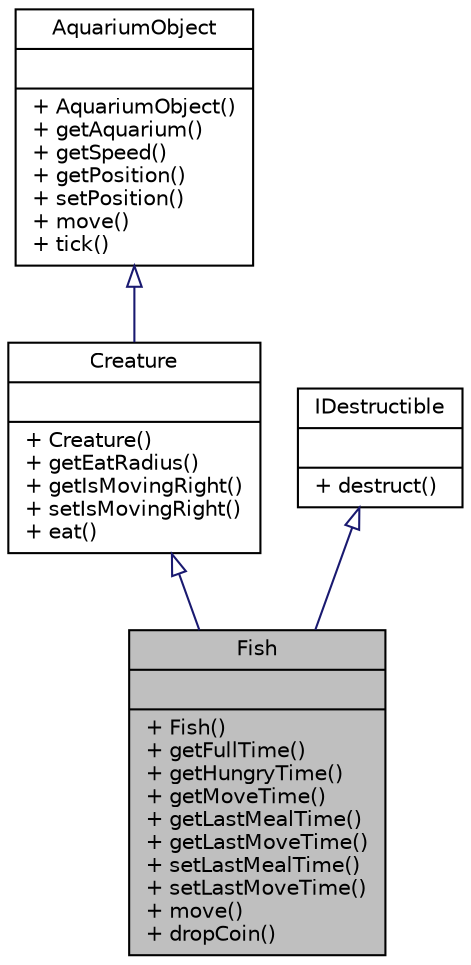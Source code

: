 digraph "Fish"
{
  edge [fontname="Helvetica",fontsize="10",labelfontname="Helvetica",labelfontsize="10"];
  node [fontname="Helvetica",fontsize="10",shape=record];
  Node6 [label="{Fish\n||+ Fish()\l+ getFullTime()\l+ getHungryTime()\l+ getMoveTime()\l+ getLastMealTime()\l+ getLastMoveTime()\l+ setLastMealTime()\l+ setLastMoveTime()\l+ move()\l+ dropCoin()\l}",height=0.2,width=0.4,color="black", fillcolor="grey75", style="filled", fontcolor="black"];
  Node7 -> Node6 [dir="back",color="midnightblue",fontsize="10",style="solid",arrowtail="onormal"];
  Node7 [label="{Creature\n||+ Creature()\l+ getEatRadius()\l+ getIsMovingRight()\l+ setIsMovingRight()\l+ eat()\l}",height=0.2,width=0.4,color="black", fillcolor="white", style="filled",URL="$class_creature.html"];
  Node8 -> Node7 [dir="back",color="midnightblue",fontsize="10",style="solid",arrowtail="onormal"];
  Node8 [label="{AquariumObject\n||+ AquariumObject()\l+ getAquarium()\l+ getSpeed()\l+ getPosition()\l+ setPosition()\l+ move()\l+ tick()\l}",height=0.2,width=0.4,color="black", fillcolor="white", style="filled",URL="$class_aquarium_object.html"];
  Node9 -> Node6 [dir="back",color="midnightblue",fontsize="10",style="solid",arrowtail="onormal"];
  Node9 [label="{IDestructible\n||+ destruct()\l}",height=0.2,width=0.4,color="black", fillcolor="white", style="filled",URL="$class_i_destructible.html"];
}

